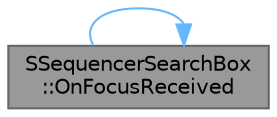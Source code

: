 digraph "SSequencerSearchBox::OnFocusReceived"
{
 // INTERACTIVE_SVG=YES
 // LATEX_PDF_SIZE
  bgcolor="transparent";
  edge [fontname=Helvetica,fontsize=10,labelfontname=Helvetica,labelfontsize=10];
  node [fontname=Helvetica,fontsize=10,shape=box,height=0.2,width=0.4];
  rankdir="LR";
  Node1 [id="Node000001",label="SSequencerSearchBox\l::OnFocusReceived",height=0.2,width=0.4,color="gray40", fillcolor="grey60", style="filled", fontcolor="black",tooltip="Called when focus is given to this widget."];
  Node1 -> Node1 [id="edge1_Node000001_Node000001",color="steelblue1",style="solid",tooltip=" "];
}
